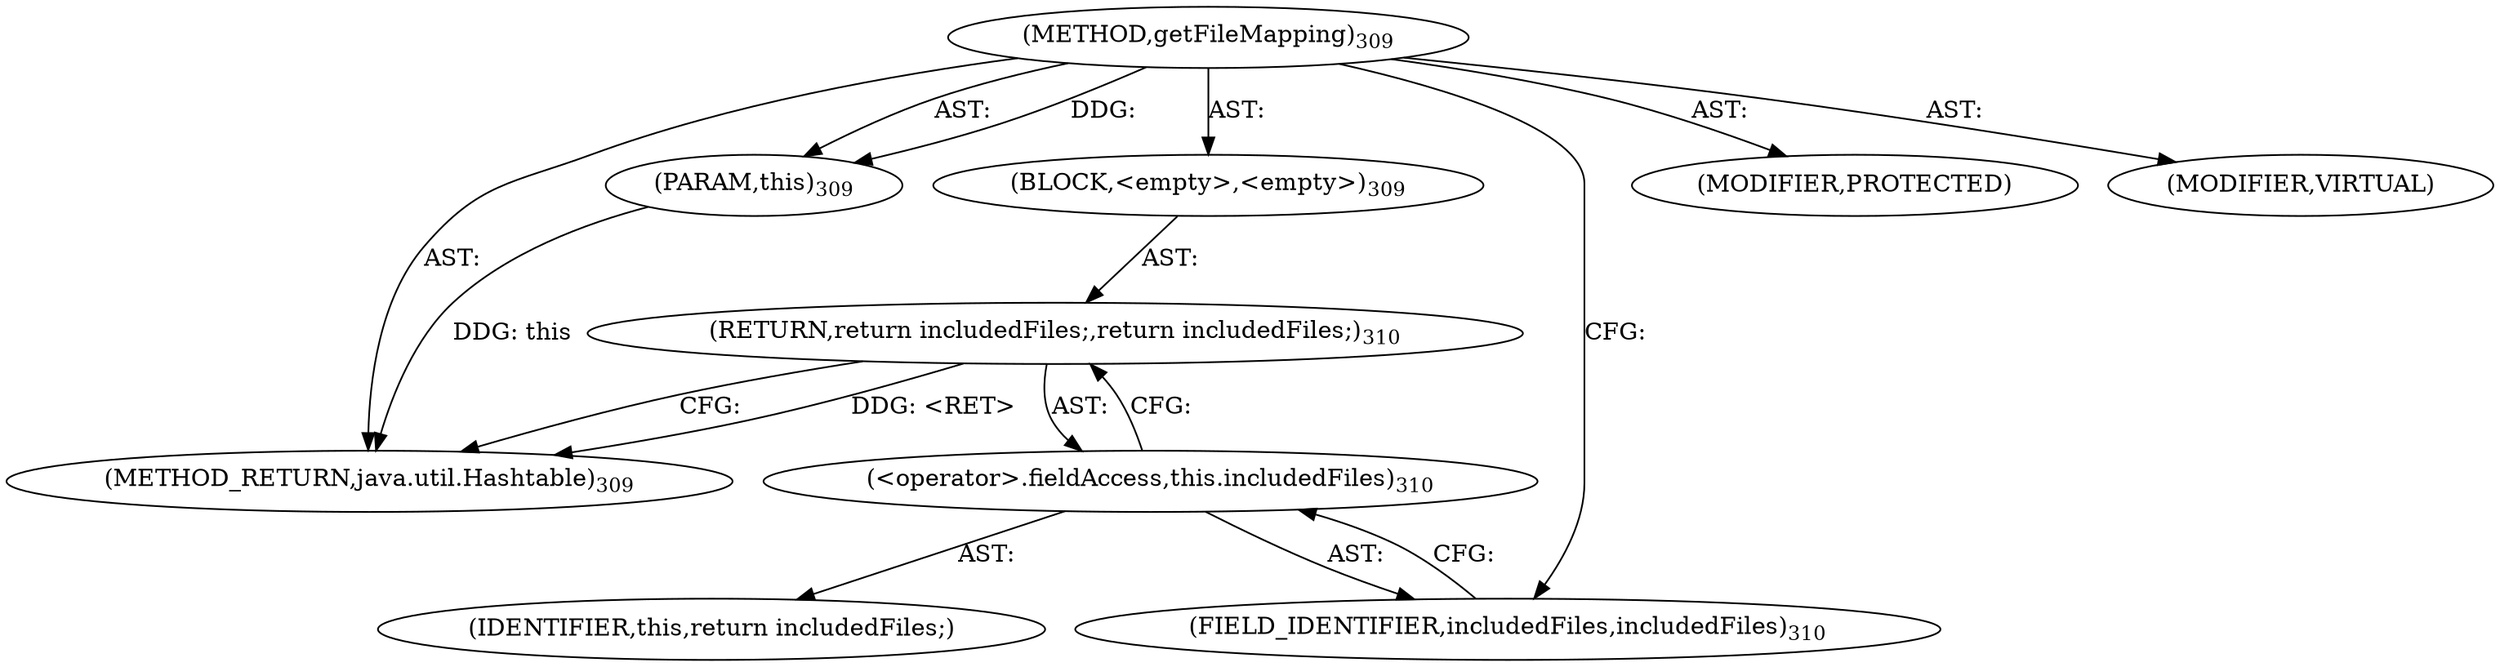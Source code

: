 digraph "getFileMapping" {  
"111669149714" [label = <(METHOD,getFileMapping)<SUB>309</SUB>> ]
"115964117021" [label = <(PARAM,this)<SUB>309</SUB>> ]
"25769803818" [label = <(BLOCK,&lt;empty&gt;,&lt;empty&gt;)<SUB>309</SUB>> ]
"146028888068" [label = <(RETURN,return includedFiles;,return includedFiles;)<SUB>310</SUB>> ]
"30064771262" [label = <(&lt;operator&gt;.fieldAccess,this.includedFiles)<SUB>310</SUB>> ]
"68719476878" [label = <(IDENTIFIER,this,return includedFiles;)> ]
"55834574900" [label = <(FIELD_IDENTIFIER,includedFiles,includedFiles)<SUB>310</SUB>> ]
"133143986221" [label = <(MODIFIER,PROTECTED)> ]
"133143986222" [label = <(MODIFIER,VIRTUAL)> ]
"128849018898" [label = <(METHOD_RETURN,java.util.Hashtable)<SUB>309</SUB>> ]
  "111669149714" -> "115964117021"  [ label = "AST: "] 
  "111669149714" -> "25769803818"  [ label = "AST: "] 
  "111669149714" -> "133143986221"  [ label = "AST: "] 
  "111669149714" -> "133143986222"  [ label = "AST: "] 
  "111669149714" -> "128849018898"  [ label = "AST: "] 
  "25769803818" -> "146028888068"  [ label = "AST: "] 
  "146028888068" -> "30064771262"  [ label = "AST: "] 
  "30064771262" -> "68719476878"  [ label = "AST: "] 
  "30064771262" -> "55834574900"  [ label = "AST: "] 
  "146028888068" -> "128849018898"  [ label = "CFG: "] 
  "30064771262" -> "146028888068"  [ label = "CFG: "] 
  "55834574900" -> "30064771262"  [ label = "CFG: "] 
  "111669149714" -> "55834574900"  [ label = "CFG: "] 
  "146028888068" -> "128849018898"  [ label = "DDG: &lt;RET&gt;"] 
  "115964117021" -> "128849018898"  [ label = "DDG: this"] 
  "111669149714" -> "115964117021"  [ label = "DDG: "] 
}
